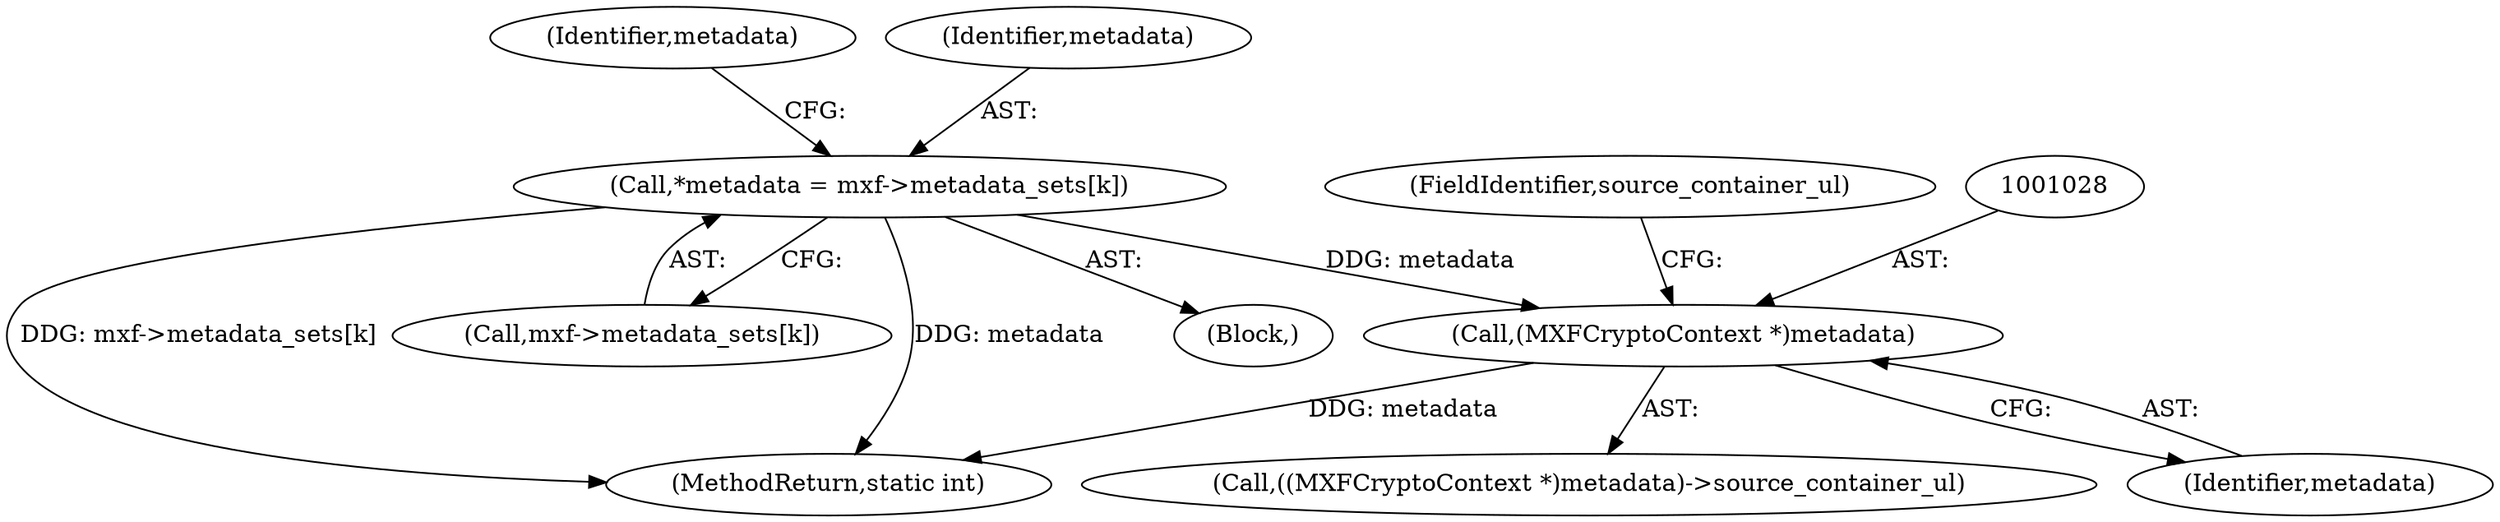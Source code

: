 digraph "0_FFmpeg_bab0716c7f4793ec42e05a5aa7e80d82a0dd4e75@pointer" {
"1001027" [label="(Call,(MXFCryptoContext *)metadata)"];
"1001009" [label="(Call,*metadata = mxf->metadata_sets[k])"];
"1001019" [label="(Identifier,metadata)"];
"1001029" [label="(Identifier,metadata)"];
"1001030" [label="(FieldIdentifier,source_container_ul)"];
"1001027" [label="(Call,(MXFCryptoContext *)metadata)"];
"1001007" [label="(Block,)"];
"1001011" [label="(Call,mxf->metadata_sets[k])"];
"1001010" [label="(Identifier,metadata)"];
"1001026" [label="(Call,((MXFCryptoContext *)metadata)->source_container_ul)"];
"1001989" [label="(MethodReturn,static int)"];
"1001009" [label="(Call,*metadata = mxf->metadata_sets[k])"];
"1001027" -> "1001026"  [label="AST: "];
"1001027" -> "1001029"  [label="CFG: "];
"1001028" -> "1001027"  [label="AST: "];
"1001029" -> "1001027"  [label="AST: "];
"1001030" -> "1001027"  [label="CFG: "];
"1001027" -> "1001989"  [label="DDG: metadata"];
"1001009" -> "1001027"  [label="DDG: metadata"];
"1001009" -> "1001007"  [label="AST: "];
"1001009" -> "1001011"  [label="CFG: "];
"1001010" -> "1001009"  [label="AST: "];
"1001011" -> "1001009"  [label="AST: "];
"1001019" -> "1001009"  [label="CFG: "];
"1001009" -> "1001989"  [label="DDG: mxf->metadata_sets[k]"];
"1001009" -> "1001989"  [label="DDG: metadata"];
}
